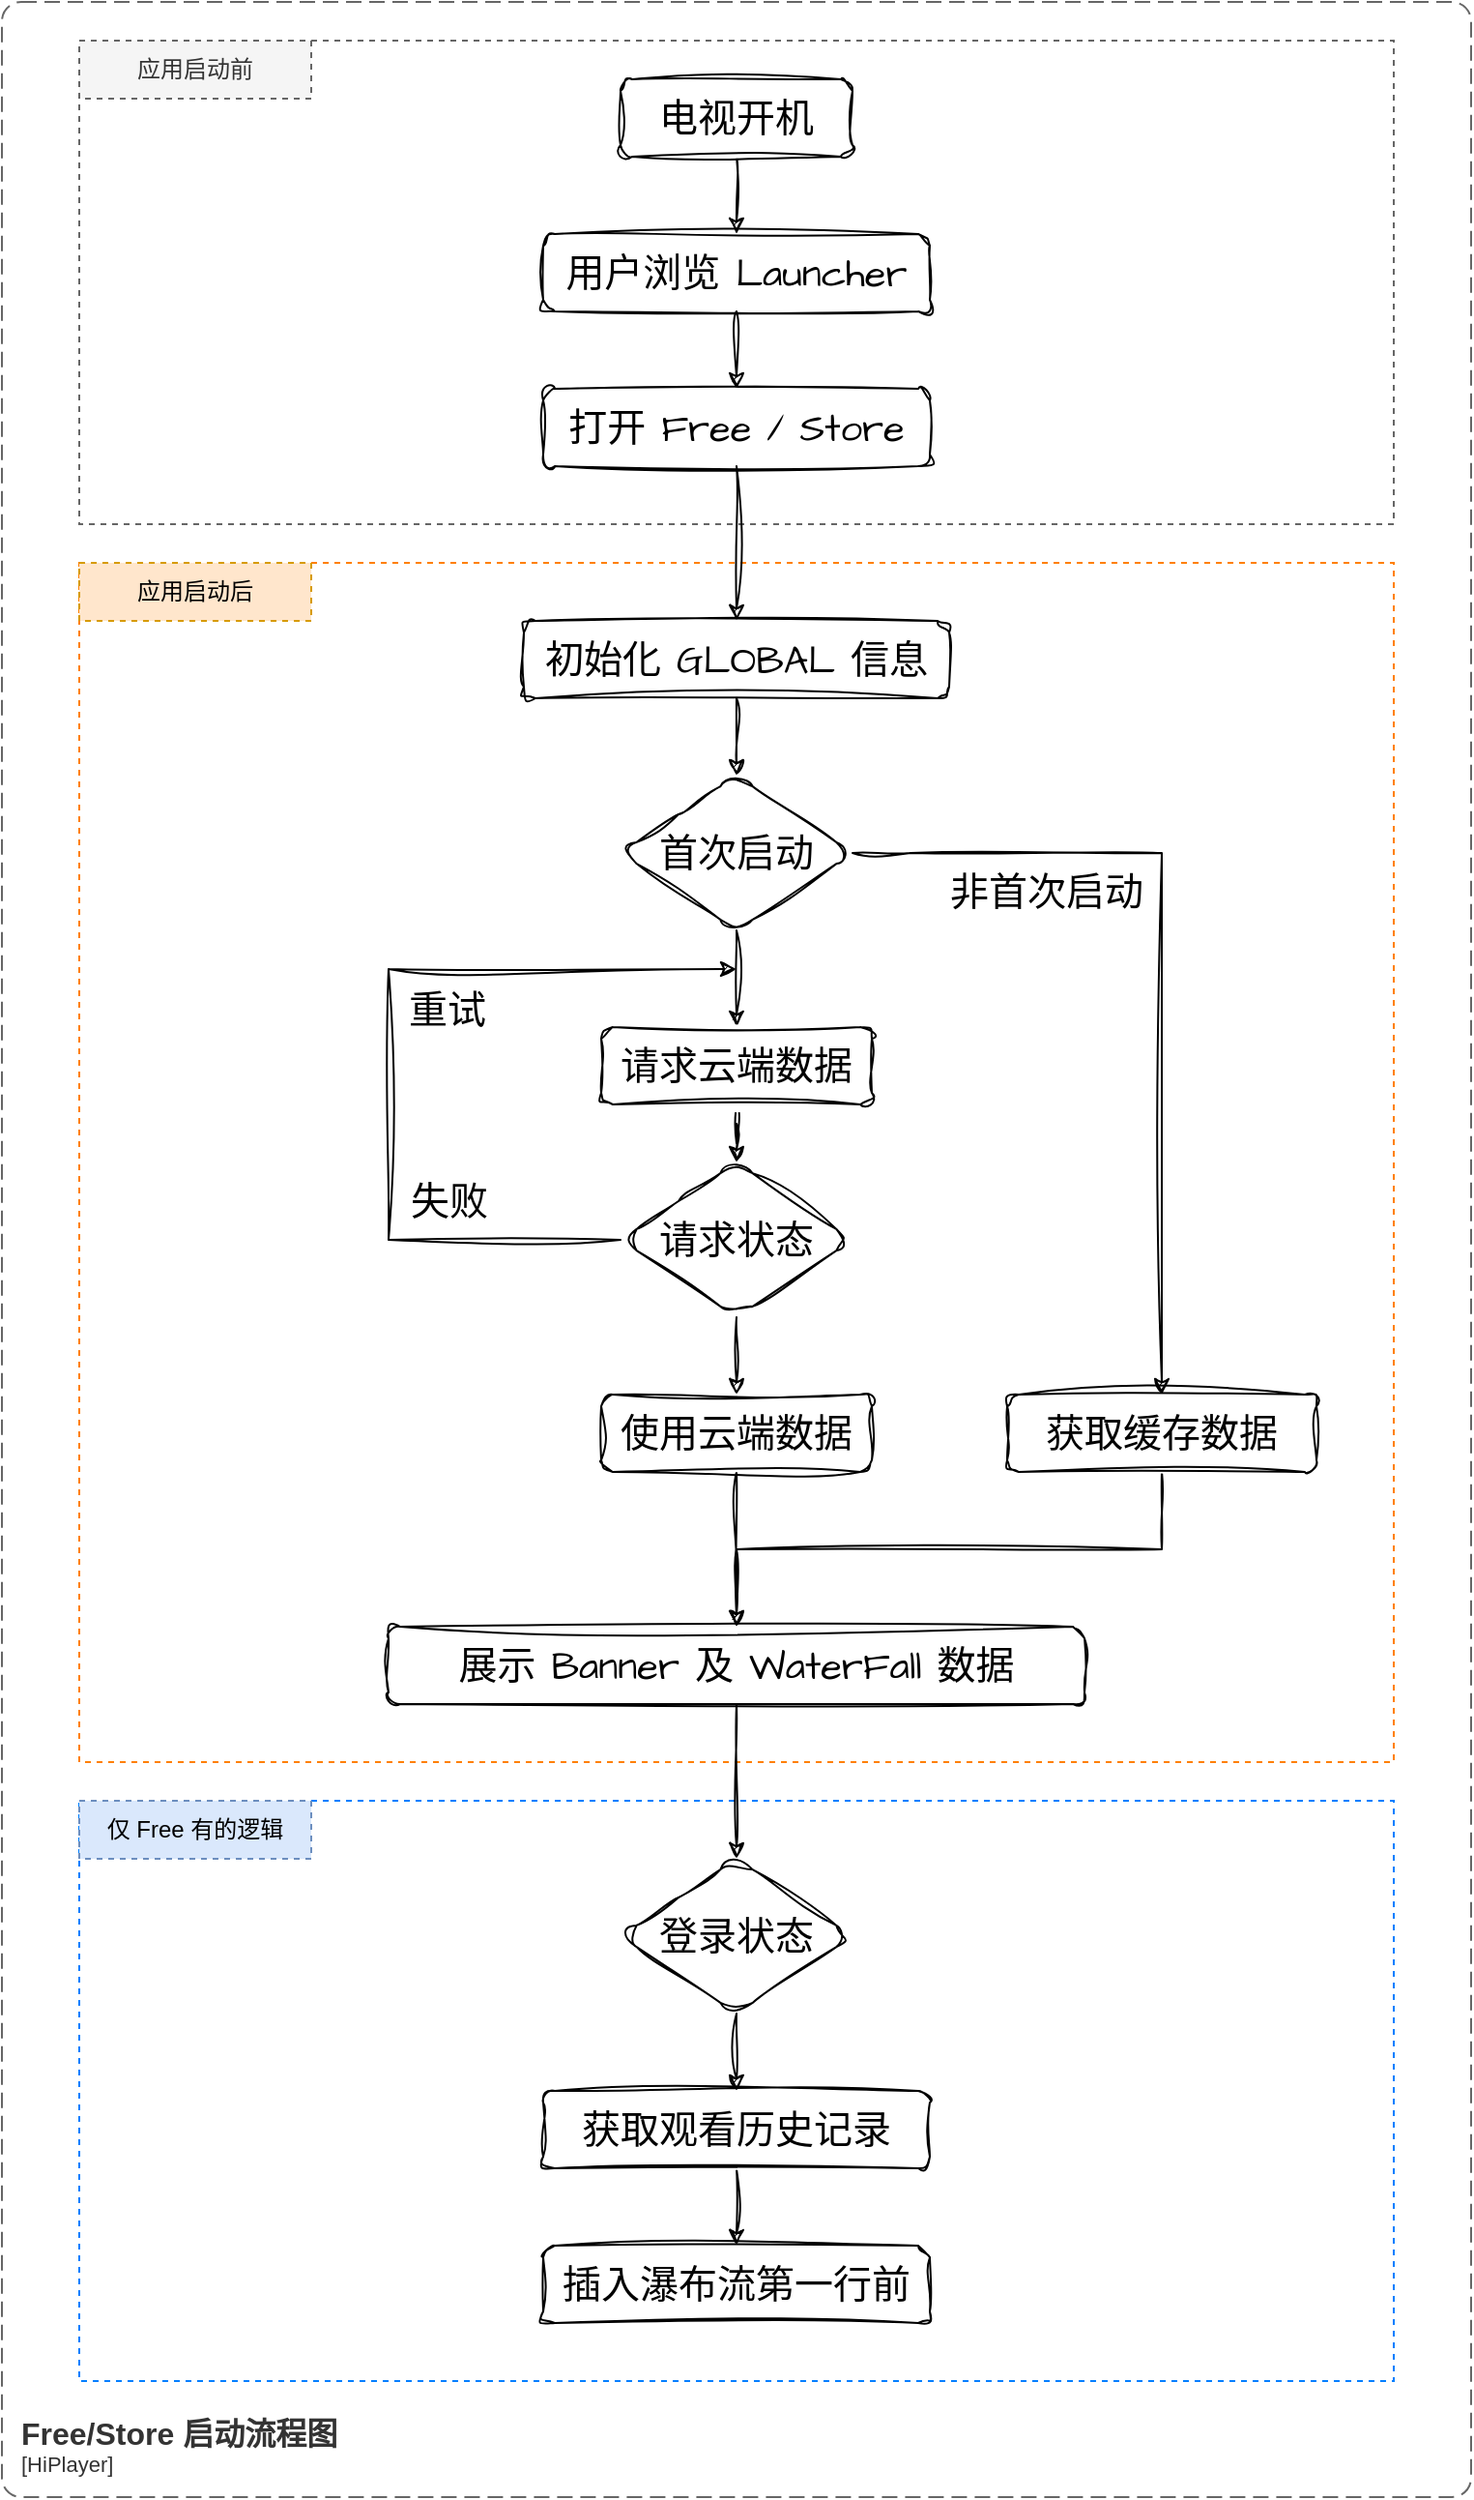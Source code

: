 <mxfile version="21.6.2" type="github" pages="4">
  <diagram name="启动流程图" id="OmMjOVtj1WEUcLDQ50cM">
    <mxGraphModel dx="1434" dy="756" grid="1" gridSize="10" guides="1" tooltips="1" connect="1" arrows="1" fold="1" page="1" pageScale="1" pageWidth="850" pageHeight="1100" math="0" shadow="0">
      <root>
        <mxCell id="0" />
        <mxCell id="1" parent="0" />
        <mxCell id="U54HDKtVTgjxA1WfnPBP-10" value="" style="rounded=0;whiteSpace=wrap;html=1;fillColor=none;dashed=1;strokeColor=#007FFF;" parent="1" vertex="1">
          <mxGeometry x="80" y="970" width="680" height="300" as="geometry" />
        </mxCell>
        <mxCell id="BeOqlMDNT2hyVOoKO-SY-1" value="" style="rounded=0;whiteSpace=wrap;html=1;fillColor=none;dashed=1;strokeColor=#666666;" parent="1" vertex="1">
          <mxGeometry x="80" y="60" width="680" height="250" as="geometry" />
        </mxCell>
        <mxCell id="BeOqlMDNT2hyVOoKO-SY-3" value="" style="rounded=0;whiteSpace=wrap;html=1;fillColor=none;dashed=1;strokeColor=#FF8000;" parent="1" vertex="1">
          <mxGeometry x="80" y="330" width="680" height="620" as="geometry" />
        </mxCell>
        <object placeholders="1" c4Name="Free/Store 启动流程图" c4Type="ContainerScopeBoundary" c4Application="HiPlayer" label="&lt;font style=&quot;font-size: 16px&quot;&gt;&lt;b&gt;&lt;div style=&quot;text-align: left&quot;&gt;%c4Name%&lt;/div&gt;&lt;/b&gt;&lt;/font&gt;&lt;div style=&quot;text-align: left&quot;&gt;[%c4Application%]&lt;/div&gt;" id="r8vYQXkaB_07H2IU4NtA-5">
          <mxCell style="rounded=1;fontSize=11;whiteSpace=wrap;html=1;dashed=1;arcSize=20;fillColor=none;strokeColor=#666666;fontColor=#333333;labelBackgroundColor=none;align=left;verticalAlign=bottom;labelBorderColor=none;spacingTop=0;spacing=10;dashPattern=8 4;metaEdit=1;rotatable=0;perimeter=rectanglePerimeter;noLabel=0;labelPadding=0;allowArrows=0;connectable=0;expand=0;recursiveResize=0;editable=1;pointerEvents=0;absoluteArcSize=1;points=[[0.25,0,0],[0.5,0,0],[0.75,0,0],[1,0.25,0],[1,0.5,0],[1,0.75,0],[0.75,1,0],[0.5,1,0],[0.25,1,0],[0,0.75,0],[0,0.5,0],[0,0.25,0]];" parent="1" vertex="1">
            <mxGeometry x="40" y="40" width="760" height="1290" as="geometry" />
          </mxCell>
        </object>
        <mxCell id="6uTm8aSySn-QDbrz-3B_-30" value="" style="edgeStyle=orthogonalEdgeStyle;rounded=0;sketch=1;hachureGap=4;jiggle=2;curveFitting=1;orthogonalLoop=1;jettySize=auto;html=1;fontFamily=Architects Daughter;fontSource=https%3A%2F%2Ffonts.googleapis.com%2Fcss%3Ffamily%3DArchitects%2BDaughter;fontSize=16;" parent="1" source="6uTm8aSySn-QDbrz-3B_-28" target="6uTm8aSySn-QDbrz-3B_-29" edge="1">
          <mxGeometry relative="1" as="geometry" />
        </mxCell>
        <mxCell id="6uTm8aSySn-QDbrz-3B_-28" value="电视开机" style="rounded=1;whiteSpace=wrap;html=1;sketch=1;hachureGap=4;jiggle=2;curveFitting=1;fontFamily=Architects Daughter;fontSource=https%3A%2F%2Ffonts.googleapis.com%2Fcss%3Ffamily%3DArchitects%2BDaughter;fontSize=20;" parent="1" vertex="1">
          <mxGeometry x="360" y="80" width="120" height="40" as="geometry" />
        </mxCell>
        <mxCell id="6uTm8aSySn-QDbrz-3B_-32" value="" style="edgeStyle=orthogonalEdgeStyle;rounded=0;sketch=1;hachureGap=4;jiggle=2;curveFitting=1;orthogonalLoop=1;jettySize=auto;html=1;fontFamily=Architects Daughter;fontSource=https%3A%2F%2Ffonts.googleapis.com%2Fcss%3Ffamily%3DArchitects%2BDaughter;fontSize=16;" parent="1" source="6uTm8aSySn-QDbrz-3B_-29" target="6uTm8aSySn-QDbrz-3B_-31" edge="1">
          <mxGeometry relative="1" as="geometry" />
        </mxCell>
        <mxCell id="6uTm8aSySn-QDbrz-3B_-29" value="用户浏览 Launcher" style="rounded=1;whiteSpace=wrap;html=1;sketch=1;hachureGap=4;jiggle=2;curveFitting=1;fontFamily=Architects Daughter;fontSource=https%3A%2F%2Ffonts.googleapis.com%2Fcss%3Ffamily%3DArchitects%2BDaughter;fontSize=20;" parent="1" vertex="1">
          <mxGeometry x="320" y="160" width="200" height="40" as="geometry" />
        </mxCell>
        <mxCell id="emMIz5wo6naSiFdNRP4s-1" style="edgeStyle=orthogonalEdgeStyle;rounded=0;sketch=1;hachureGap=4;jiggle=2;curveFitting=1;orthogonalLoop=1;jettySize=auto;html=1;exitX=0.5;exitY=1;exitDx=0;exitDy=0;entryX=0.5;entryY=0;entryDx=0;entryDy=0;fontFamily=Architects Daughter;fontSource=https%3A%2F%2Ffonts.googleapis.com%2Fcss%3Ffamily%3DArchitects%2BDaughter;fontSize=16;" parent="1" source="6uTm8aSySn-QDbrz-3B_-31" target="StkmtZbddWQm4w43DIUN-15" edge="1">
          <mxGeometry relative="1" as="geometry" />
        </mxCell>
        <mxCell id="6uTm8aSySn-QDbrz-3B_-31" value="打开 Free / Store" style="rounded=1;whiteSpace=wrap;html=1;sketch=1;hachureGap=4;jiggle=2;curveFitting=1;fontFamily=Architects Daughter;fontSource=https%3A%2F%2Ffonts.googleapis.com%2Fcss%3Ffamily%3DArchitects%2BDaughter;fontSize=20;" parent="1" vertex="1">
          <mxGeometry x="320" y="240" width="200" height="40" as="geometry" />
        </mxCell>
        <mxCell id="U54HDKtVTgjxA1WfnPBP-5" value="" style="edgeStyle=orthogonalEdgeStyle;rounded=0;sketch=1;hachureGap=4;jiggle=2;curveFitting=1;orthogonalLoop=1;jettySize=auto;html=1;fontFamily=Architects Daughter;fontSource=https%3A%2F%2Ffonts.googleapis.com%2Fcss%3Ffamily%3DArchitects%2BDaughter;fontSize=16;" parent="1" source="6uTm8aSySn-QDbrz-3B_-37" target="U54HDKtVTgjxA1WfnPBP-4" edge="1">
          <mxGeometry relative="1" as="geometry" />
        </mxCell>
        <mxCell id="6uTm8aSySn-QDbrz-3B_-37" value="展示 Banner 及 WaterFall 数据" style="rounded=1;whiteSpace=wrap;html=1;sketch=1;hachureGap=4;jiggle=2;curveFitting=1;fontFamily=Architects Daughter;fontSource=https%3A%2F%2Ffonts.googleapis.com%2Fcss%3Ffamily%3DArchitects%2BDaughter;fontSize=20;" parent="1" vertex="1">
          <mxGeometry x="240" y="880" width="360" height="40" as="geometry" />
        </mxCell>
        <mxCell id="BeOqlMDNT2hyVOoKO-SY-2" value="应用启动前" style="text;html=1;strokeColor=#666666;fillColor=#f5f5f5;align=center;verticalAlign=middle;whiteSpace=wrap;rounded=0;dashed=1;fontColor=#333333;" parent="1" vertex="1">
          <mxGeometry x="80" y="60" width="120" height="30" as="geometry" />
        </mxCell>
        <mxCell id="BeOqlMDNT2hyVOoKO-SY-4" value="应用启动后" style="text;html=1;strokeColor=#d79b00;fillColor=#ffe6cc;align=center;verticalAlign=middle;whiteSpace=wrap;rounded=0;dashed=1;" parent="1" vertex="1">
          <mxGeometry x="80" y="330" width="120" height="30" as="geometry" />
        </mxCell>
        <mxCell id="StkmtZbddWQm4w43DIUN-12" value="" style="edgeStyle=orthogonalEdgeStyle;rounded=0;sketch=1;hachureGap=4;jiggle=2;curveFitting=1;orthogonalLoop=1;jettySize=auto;html=1;fontFamily=Architects Daughter;fontSource=https%3A%2F%2Ffonts.googleapis.com%2Fcss%3Ffamily%3DArchitects%2BDaughter;fontSize=16;" parent="1" source="StkmtZbddWQm4w43DIUN-8" target="StkmtZbddWQm4w43DIUN-11" edge="1">
          <mxGeometry relative="1" as="geometry">
            <Array as="points">
              <mxPoint x="510" y="480" />
              <mxPoint x="510" y="480" />
            </Array>
          </mxGeometry>
        </mxCell>
        <mxCell id="StkmtZbddWQm4w43DIUN-33" value="非首次启动" style="edgeLabel;html=1;align=center;verticalAlign=middle;resizable=0;points=[];fontSize=20;fontFamily=Architects Daughter;" parent="StkmtZbddWQm4w43DIUN-12" vertex="1" connectable="0">
          <mxGeometry x="-0.295" y="3" relative="1" as="geometry">
            <mxPoint x="-55" y="23" as="offset" />
          </mxGeometry>
        </mxCell>
        <mxCell id="StkmtZbddWQm4w43DIUN-14" value="" style="edgeStyle=orthogonalEdgeStyle;rounded=0;sketch=1;hachureGap=4;jiggle=2;curveFitting=1;orthogonalLoop=1;jettySize=auto;html=1;fontFamily=Architects Daughter;fontSource=https%3A%2F%2Ffonts.googleapis.com%2Fcss%3Ffamily%3DArchitects%2BDaughter;fontSize=16;" parent="1" source="StkmtZbddWQm4w43DIUN-8" target="StkmtZbddWQm4w43DIUN-13" edge="1">
          <mxGeometry relative="1" as="geometry" />
        </mxCell>
        <mxCell id="StkmtZbddWQm4w43DIUN-8" value="首次启动" style="rhombus;whiteSpace=wrap;html=1;fontSize=20;fontFamily=Architects Daughter;rounded=1;sketch=1;hachureGap=4;jiggle=2;curveFitting=1;fontSource=https%3A%2F%2Ffonts.googleapis.com%2Fcss%3Ffamily%3DArchitects%2BDaughter;" parent="1" vertex="1">
          <mxGeometry x="360" y="440" width="120" height="80" as="geometry" />
        </mxCell>
        <mxCell id="StkmtZbddWQm4w43DIUN-35" style="edgeStyle=orthogonalEdgeStyle;rounded=0;sketch=1;hachureGap=4;jiggle=2;curveFitting=1;orthogonalLoop=1;jettySize=auto;html=1;exitX=0.5;exitY=1;exitDx=0;exitDy=0;entryX=0.5;entryY=0;entryDx=0;entryDy=0;fontFamily=Architects Daughter;fontSource=https%3A%2F%2Ffonts.googleapis.com%2Fcss%3Ffamily%3DArchitects%2BDaughter;fontSize=16;" parent="1" source="StkmtZbddWQm4w43DIUN-11" target="6uTm8aSySn-QDbrz-3B_-37" edge="1">
          <mxGeometry relative="1" as="geometry" />
        </mxCell>
        <mxCell id="StkmtZbddWQm4w43DIUN-11" value="获取缓存数据" style="whiteSpace=wrap;html=1;fontSize=20;fontFamily=Architects Daughter;rounded=1;sketch=1;hachureGap=4;jiggle=2;curveFitting=1;fontSource=https%3A%2F%2Ffonts.googleapis.com%2Fcss%3Ffamily%3DArchitects%2BDaughter;" parent="1" vertex="1">
          <mxGeometry x="560" y="760" width="160" height="40" as="geometry" />
        </mxCell>
        <mxCell id="StkmtZbddWQm4w43DIUN-21" value="" style="edgeStyle=orthogonalEdgeStyle;rounded=0;sketch=1;hachureGap=4;jiggle=2;curveFitting=1;orthogonalLoop=1;jettySize=auto;html=1;fontFamily=Architects Daughter;fontSource=https%3A%2F%2Ffonts.googleapis.com%2Fcss%3Ffamily%3DArchitects%2BDaughter;fontSize=16;" parent="1" source="StkmtZbddWQm4w43DIUN-13" target="StkmtZbddWQm4w43DIUN-20" edge="1">
          <mxGeometry relative="1" as="geometry" />
        </mxCell>
        <mxCell id="StkmtZbddWQm4w43DIUN-13" value="请求云端数据" style="whiteSpace=wrap;html=1;fontSize=20;fontFamily=Architects Daughter;rounded=1;sketch=1;hachureGap=4;jiggle=2;curveFitting=1;fontSource=https%3A%2F%2Ffonts.googleapis.com%2Fcss%3Ffamily%3DArchitects%2BDaughter;" parent="1" vertex="1">
          <mxGeometry x="350" y="570" width="140" height="40" as="geometry" />
        </mxCell>
        <mxCell id="StkmtZbddWQm4w43DIUN-17" style="edgeStyle=orthogonalEdgeStyle;rounded=0;sketch=1;hachureGap=4;jiggle=2;curveFitting=1;orthogonalLoop=1;jettySize=auto;html=1;exitX=0.5;exitY=1;exitDx=0;exitDy=0;entryX=0.5;entryY=0;entryDx=0;entryDy=0;fontFamily=Architects Daughter;fontSource=https%3A%2F%2Ffonts.googleapis.com%2Fcss%3Ffamily%3DArchitects%2BDaughter;fontSize=16;" parent="1" source="StkmtZbddWQm4w43DIUN-15" target="StkmtZbddWQm4w43DIUN-8" edge="1">
          <mxGeometry relative="1" as="geometry" />
        </mxCell>
        <mxCell id="StkmtZbddWQm4w43DIUN-15" value="初始化 GLOBAL 信息" style="rounded=1;whiteSpace=wrap;html=1;sketch=1;hachureGap=4;jiggle=2;curveFitting=1;fontFamily=Architects Daughter;fontSource=https%3A%2F%2Ffonts.googleapis.com%2Fcss%3Ffamily%3DArchitects%2BDaughter;fontSize=20;" parent="1" vertex="1">
          <mxGeometry x="310" y="360" width="220" height="40" as="geometry" />
        </mxCell>
        <mxCell id="StkmtZbddWQm4w43DIUN-26" value="" style="edgeStyle=orthogonalEdgeStyle;rounded=0;sketch=1;hachureGap=4;jiggle=2;curveFitting=1;orthogonalLoop=1;jettySize=auto;html=1;fontFamily=Architects Daughter;fontSource=https%3A%2F%2Ffonts.googleapis.com%2Fcss%3Ffamily%3DArchitects%2BDaughter;fontSize=16;" parent="1" source="StkmtZbddWQm4w43DIUN-20" target="StkmtZbddWQm4w43DIUN-25" edge="1">
          <mxGeometry relative="1" as="geometry" />
        </mxCell>
        <mxCell id="StkmtZbddWQm4w43DIUN-30" style="edgeStyle=orthogonalEdgeStyle;rounded=0;sketch=1;hachureGap=4;jiggle=2;curveFitting=1;orthogonalLoop=1;jettySize=auto;html=1;exitX=0;exitY=0.5;exitDx=0;exitDy=0;fontFamily=Architects Daughter;fontSource=https%3A%2F%2Ffonts.googleapis.com%2Fcss%3Ffamily%3DArchitects%2BDaughter;fontSize=16;" parent="1" source="StkmtZbddWQm4w43DIUN-20" edge="1">
          <mxGeometry relative="1" as="geometry">
            <mxPoint x="420" y="540" as="targetPoint" />
            <Array as="points">
              <mxPoint x="240" y="680" />
              <mxPoint x="240" y="540" />
            </Array>
          </mxGeometry>
        </mxCell>
        <mxCell id="StkmtZbddWQm4w43DIUN-31" value="重试" style="edgeLabel;html=1;align=center;verticalAlign=middle;resizable=0;points=[];fontSize=20;fontFamily=Architects Daughter;" parent="StkmtZbddWQm4w43DIUN-30" vertex="1" connectable="0">
          <mxGeometry x="-0.006" y="3" relative="1" as="geometry">
            <mxPoint x="33" y="-21" as="offset" />
          </mxGeometry>
        </mxCell>
        <mxCell id="StkmtZbddWQm4w43DIUN-32" value="失败" style="edgeLabel;html=1;align=center;verticalAlign=middle;resizable=0;points=[];fontSize=20;fontFamily=Architects Daughter;" parent="StkmtZbddWQm4w43DIUN-30" vertex="1" connectable="0">
          <mxGeometry x="-0.656" relative="1" as="geometry">
            <mxPoint x="-14" y="-20" as="offset" />
          </mxGeometry>
        </mxCell>
        <mxCell id="StkmtZbddWQm4w43DIUN-20" value="请求状态" style="rhombus;whiteSpace=wrap;html=1;fontSize=20;fontFamily=Architects Daughter;rounded=1;sketch=1;hachureGap=4;jiggle=2;curveFitting=1;fontSource=https%3A%2F%2Ffonts.googleapis.com%2Fcss%3Ffamily%3DArchitects%2BDaughter;" parent="1" vertex="1">
          <mxGeometry x="360" y="640" width="120" height="80" as="geometry" />
        </mxCell>
        <mxCell id="StkmtZbddWQm4w43DIUN-34" style="edgeStyle=orthogonalEdgeStyle;rounded=0;sketch=1;hachureGap=4;jiggle=2;curveFitting=1;orthogonalLoop=1;jettySize=auto;html=1;exitX=0.5;exitY=1;exitDx=0;exitDy=0;entryX=0.5;entryY=0;entryDx=0;entryDy=0;fontFamily=Architects Daughter;fontSource=https%3A%2F%2Ffonts.googleapis.com%2Fcss%3Ffamily%3DArchitects%2BDaughter;fontSize=16;" parent="1" source="StkmtZbddWQm4w43DIUN-25" target="6uTm8aSySn-QDbrz-3B_-37" edge="1">
          <mxGeometry relative="1" as="geometry" />
        </mxCell>
        <mxCell id="StkmtZbddWQm4w43DIUN-25" value="使用云端数据" style="whiteSpace=wrap;html=1;fontSize=20;fontFamily=Architects Daughter;rounded=1;sketch=1;hachureGap=4;jiggle=2;curveFitting=1;fontSource=https%3A%2F%2Ffonts.googleapis.com%2Fcss%3Ffamily%3DArchitects%2BDaughter;" parent="1" vertex="1">
          <mxGeometry x="350" y="760" width="140" height="40" as="geometry" />
        </mxCell>
        <mxCell id="U54HDKtVTgjxA1WfnPBP-7" value="" style="edgeStyle=orthogonalEdgeStyle;rounded=0;sketch=1;hachureGap=4;jiggle=2;curveFitting=1;orthogonalLoop=1;jettySize=auto;html=1;fontFamily=Architects Daughter;fontSource=https%3A%2F%2Ffonts.googleapis.com%2Fcss%3Ffamily%3DArchitects%2BDaughter;fontSize=16;" parent="1" source="U54HDKtVTgjxA1WfnPBP-4" target="U54HDKtVTgjxA1WfnPBP-6" edge="1">
          <mxGeometry relative="1" as="geometry" />
        </mxCell>
        <mxCell id="U54HDKtVTgjxA1WfnPBP-4" value="登录状态" style="rhombus;whiteSpace=wrap;html=1;fontSize=20;fontFamily=Architects Daughter;rounded=1;sketch=1;hachureGap=4;jiggle=2;curveFitting=1;fontSource=https%3A%2F%2Ffonts.googleapis.com%2Fcss%3Ffamily%3DArchitects%2BDaughter;" parent="1" vertex="1">
          <mxGeometry x="360" y="1000" width="120" height="80" as="geometry" />
        </mxCell>
        <mxCell id="U54HDKtVTgjxA1WfnPBP-9" value="" style="edgeStyle=orthogonalEdgeStyle;rounded=0;sketch=1;hachureGap=4;jiggle=2;curveFitting=1;orthogonalLoop=1;jettySize=auto;html=1;fontFamily=Architects Daughter;fontSource=https%3A%2F%2Ffonts.googleapis.com%2Fcss%3Ffamily%3DArchitects%2BDaughter;fontSize=16;" parent="1" source="U54HDKtVTgjxA1WfnPBP-6" target="U54HDKtVTgjxA1WfnPBP-8" edge="1">
          <mxGeometry relative="1" as="geometry" />
        </mxCell>
        <mxCell id="U54HDKtVTgjxA1WfnPBP-6" value="获取观看历史记录" style="whiteSpace=wrap;html=1;fontSize=20;fontFamily=Architects Daughter;rounded=1;sketch=1;hachureGap=4;jiggle=2;curveFitting=1;fontSource=https%3A%2F%2Ffonts.googleapis.com%2Fcss%3Ffamily%3DArchitects%2BDaughter;" parent="1" vertex="1">
          <mxGeometry x="320" y="1120" width="200" height="40" as="geometry" />
        </mxCell>
        <mxCell id="U54HDKtVTgjxA1WfnPBP-8" value="插入瀑布流第一行前" style="whiteSpace=wrap;html=1;fontSize=20;fontFamily=Architects Daughter;rounded=1;sketch=1;hachureGap=4;jiggle=2;curveFitting=1;fontSource=https%3A%2F%2Ffonts.googleapis.com%2Fcss%3Ffamily%3DArchitects%2BDaughter;" parent="1" vertex="1">
          <mxGeometry x="320" y="1200" width="200" height="40" as="geometry" />
        </mxCell>
        <mxCell id="U54HDKtVTgjxA1WfnPBP-11" value="仅 Free 有的逻辑" style="text;html=1;strokeColor=#6c8ebf;fillColor=#dae8fc;align=center;verticalAlign=middle;whiteSpace=wrap;rounded=0;dashed=1;" parent="1" vertex="1">
          <mxGeometry x="80" y="970" width="120" height="30" as="geometry" />
        </mxCell>
      </root>
    </mxGraphModel>
  </diagram>
  <diagram name="启动时序图" id="u4Ig959fDjBqOCB26ZBi">
    <mxGraphModel dx="1687" dy="889" grid="1" gridSize="10" guides="1" tooltips="1" connect="1" arrows="1" fold="1" page="1" pageScale="1" pageWidth="850" pageHeight="1100" math="0" shadow="0">
      <root>
        <mxCell id="xyCMXDjUnVWn2i5L96T--0" />
        <mxCell id="xyCMXDjUnVWn2i5L96T--1" parent="xyCMXDjUnVWn2i5L96T--0" />
        <mxCell id="xPAIn7jwNp17_iDfmiHx-0" value="" style="shape=umlLifeline;perimeter=lifelinePerimeter;whiteSpace=wrap;html=1;container=1;dropTarget=0;collapsible=0;recursiveResize=0;outlineConnect=0;portConstraint=eastwest;newEdgeStyle={&quot;edgeStyle&quot;:&quot;elbowEdgeStyle&quot;,&quot;elbow&quot;:&quot;vertical&quot;,&quot;curved&quot;:0,&quot;rounded&quot;:0};participant=umlActor;size=60;fillColor=#f8cecc;strokeColor=#b85450;strokeWidth=2;" vertex="1" parent="xyCMXDjUnVWn2i5L96T--1">
          <mxGeometry x="40" y="80" width="40" height="680" as="geometry" />
        </mxCell>
        <mxCell id="xPAIn7jwNp17_iDfmiHx-1" value="main.js" style="shape=umlLifeline;perimeter=lifelinePerimeter;whiteSpace=wrap;html=1;container=1;dropTarget=0;collapsible=0;recursiveResize=0;outlineConnect=0;portConstraint=eastwest;newEdgeStyle={&quot;edgeStyle&quot;:&quot;elbowEdgeStyle&quot;,&quot;elbow&quot;:&quot;vertical&quot;,&quot;curved&quot;:0,&quot;rounded&quot;:0};size=60;fillColor=#d5e8d4;strokeColor=#82b366;strokeWidth=2;" vertex="1" parent="xyCMXDjUnVWn2i5L96T--1">
          <mxGeometry x="180" y="80" width="100" height="680" as="geometry" />
        </mxCell>
        <mxCell id="xPAIn7jwNp17_iDfmiHx-2" value="" style="html=1;points=[];perimeter=orthogonalPerimeter;outlineConnect=0;targetShapes=umlLifeline;portConstraint=eastwest;newEdgeStyle={&quot;edgeStyle&quot;:&quot;elbowEdgeStyle&quot;,&quot;elbow&quot;:&quot;vertical&quot;,&quot;curved&quot;:0,&quot;rounded&quot;:0};" vertex="1" parent="xPAIn7jwNp17_iDfmiHx-1">
          <mxGeometry x="45" y="80" width="10" height="40" as="geometry" />
        </mxCell>
        <mxCell id="xPAIn7jwNp17_iDfmiHx-3" value="config.js" style="shape=umlLifeline;perimeter=lifelinePerimeter;whiteSpace=wrap;html=1;container=1;dropTarget=0;collapsible=0;recursiveResize=0;outlineConnect=0;portConstraint=eastwest;newEdgeStyle={&quot;edgeStyle&quot;:&quot;elbowEdgeStyle&quot;,&quot;elbow&quot;:&quot;vertical&quot;,&quot;curved&quot;:0,&quot;rounded&quot;:0};size=60;fillColor=#d5e8d4;strokeColor=#82b366;strokeWidth=2;" vertex="1" parent="xyCMXDjUnVWn2i5L96T--1">
          <mxGeometry x="340" y="80" width="100" height="680" as="geometry" />
        </mxCell>
        <mxCell id="xPAIn7jwNp17_iDfmiHx-4" value="" style="html=1;points=[];perimeter=orthogonalPerimeter;outlineConnect=0;targetShapes=umlLifeline;portConstraint=eastwest;newEdgeStyle={&quot;edgeStyle&quot;:&quot;elbowEdgeStyle&quot;,&quot;elbow&quot;:&quot;vertical&quot;,&quot;curved&quot;:0,&quot;rounded&quot;:0};" vertex="1" parent="xPAIn7jwNp17_iDfmiHx-3">
          <mxGeometry x="45" y="120" width="10" height="80" as="geometry" />
        </mxCell>
        <mxCell id="xPAIn7jwNp17_iDfmiHx-5" value="GLOBAL&lt;br&gt;&amp;nbsp; &amp;nbsp; &amp;nbsp;和&lt;br&gt;VERSION" style="html=1;align=left;spacingLeft=2;endArrow=block;rounded=0;edgeStyle=orthogonalEdgeStyle;curved=0;rounded=0;dashed=1;" edge="1" parent="xPAIn7jwNp17_iDfmiHx-3" target="xPAIn7jwNp17_iDfmiHx-4">
          <mxGeometry y="10" relative="1" as="geometry">
            <mxPoint x="55" y="140" as="sourcePoint" />
            <Array as="points">
              <mxPoint x="90" y="140" />
              <mxPoint x="90" y="180" />
            </Array>
            <mxPoint x="60" y="170.0" as="targetPoint" />
            <mxPoint as="offset" />
          </mxGeometry>
        </mxCell>
        <mxCell id="xPAIn7jwNp17_iDfmiHx-6" value="1. 运行时入口" style="html=1;verticalAlign=bottom;startArrow=oval;endArrow=block;startSize=8;edgeStyle=elbowEdgeStyle;elbow=vertical;curved=0;rounded=0;" edge="1" parent="xyCMXDjUnVWn2i5L96T--1" source="xPAIn7jwNp17_iDfmiHx-0" target="xPAIn7jwNp17_iDfmiHx-2">
          <mxGeometry x="-0.01" relative="1" as="geometry">
            <mxPoint x="150" y="160" as="sourcePoint" />
            <mxPoint as="offset" />
          </mxGeometry>
        </mxCell>
        <mxCell id="xPAIn7jwNp17_iDfmiHx-7" value="src/init" style="shape=umlFrame;whiteSpace=wrap;html=1;pointerEvents=0;width=120;height=30;fillColor=#d5e8d4;strokeColor=#82b366;" vertex="1" parent="xyCMXDjUnVWn2i5L96T--1">
          <mxGeometry x="320" y="40" width="700" height="110" as="geometry" />
        </mxCell>
        <mxCell id="xPAIn7jwNp17_iDfmiHx-8" value="vui.js" style="shape=umlLifeline;perimeter=lifelinePerimeter;whiteSpace=wrap;html=1;container=1;dropTarget=0;collapsible=0;recursiveResize=0;outlineConnect=0;portConstraint=eastwest;newEdgeStyle={&quot;edgeStyle&quot;:&quot;elbowEdgeStyle&quot;,&quot;elbow&quot;:&quot;vertical&quot;,&quot;curved&quot;:0,&quot;rounded&quot;:0};size=60;fillColor=#d5e8d4;strokeColor=#82b366;strokeWidth=2;" vertex="1" parent="xyCMXDjUnVWn2i5L96T--1">
          <mxGeometry x="480" y="80" width="100" height="680" as="geometry" />
        </mxCell>
        <mxCell id="xPAIn7jwNp17_iDfmiHx-9" value="" style="html=1;points=[];perimeter=orthogonalPerimeter;outlineConnect=0;targetShapes=umlLifeline;portConstraint=eastwest;newEdgeStyle={&quot;edgeStyle&quot;:&quot;elbowEdgeStyle&quot;,&quot;elbow&quot;:&quot;vertical&quot;,&quot;curved&quot;:0,&quot;rounded&quot;:0};" vertex="1" parent="xPAIn7jwNp17_iDfmiHx-8">
          <mxGeometry x="45" y="200" width="10" height="80" as="geometry" />
        </mxCell>
        <mxCell id="xPAIn7jwNp17_iDfmiHx-10" value="vue.js" style="shape=umlLifeline;perimeter=lifelinePerimeter;whiteSpace=wrap;html=1;container=1;dropTarget=0;collapsible=0;recursiveResize=0;outlineConnect=0;portConstraint=eastwest;newEdgeStyle={&quot;edgeStyle&quot;:&quot;elbowEdgeStyle&quot;,&quot;elbow&quot;:&quot;vertical&quot;,&quot;curved&quot;:0,&quot;rounded&quot;:0};size=60;fillColor=#d5e8d4;strokeColor=#82b366;strokeWidth=2;" vertex="1" parent="xyCMXDjUnVWn2i5L96T--1">
          <mxGeometry x="620" y="80" width="100" height="680" as="geometry" />
        </mxCell>
        <mxCell id="xPAIn7jwNp17_iDfmiHx-11" value="" style="html=1;points=[];perimeter=orthogonalPerimeter;outlineConnect=0;targetShapes=umlLifeline;portConstraint=eastwest;newEdgeStyle={&quot;edgeStyle&quot;:&quot;elbowEdgeStyle&quot;,&quot;elbow&quot;:&quot;vertical&quot;,&quot;curved&quot;:0,&quot;rounded&quot;:0};" vertex="1" parent="xPAIn7jwNp17_iDfmiHx-10">
          <mxGeometry x="45" y="280" width="10" height="80" as="geometry" />
        </mxCell>
        <mxCell id="xPAIn7jwNp17_iDfmiHx-12" value="2. 初始化全局变量" style="html=1;verticalAlign=bottom;startArrow=oval;endArrow=block;startSize=8;edgeStyle=elbowEdgeStyle;elbow=vertical;curved=0;rounded=0;" edge="1" parent="xyCMXDjUnVWn2i5L96T--1" source="xPAIn7jwNp17_iDfmiHx-1" target="xPAIn7jwNp17_iDfmiHx-4">
          <mxGeometry relative="1" as="geometry">
            <mxPoint x="350" y="200" as="sourcePoint" />
          </mxGeometry>
        </mxCell>
        <mxCell id="xPAIn7jwNp17_iDfmiHx-13" value="&amp;nbsp; &amp;nbsp;VUI" style="shape=umlLifeline;perimeter=lifelinePerimeter;whiteSpace=wrap;html=1;container=1;dropTarget=0;collapsible=0;recursiveResize=0;outlineConnect=0;portConstraint=eastwest;newEdgeStyle={&quot;edgeStyle&quot;:&quot;elbowEdgeStyle&quot;,&quot;elbow&quot;:&quot;vertical&quot;,&quot;curved&quot;:0,&quot;rounded&quot;:0};participant=umlBoundary;size=60;fillColor=#fff2cc;strokeColor=#d6b656;strokeWidth=2;" vertex="1" parent="xyCMXDjUnVWn2i5L96T--1">
          <mxGeometry x="1200" y="80" width="70" height="680" as="geometry" />
        </mxCell>
        <mxCell id="xPAIn7jwNp17_iDfmiHx-14" value="" style="html=1;points=[];perimeter=orthogonalPerimeter;outlineConnect=0;targetShapes=umlLifeline;portConstraint=eastwest;newEdgeStyle={&quot;edgeStyle&quot;:&quot;elbowEdgeStyle&quot;,&quot;elbow&quot;:&quot;vertical&quot;,&quot;curved&quot;:0,&quot;rounded&quot;:0};" vertex="1" parent="xPAIn7jwNp17_iDfmiHx-13">
          <mxGeometry x="30" y="200" width="10" height="80" as="geometry" />
        </mxCell>
        <mxCell id="xPAIn7jwNp17_iDfmiHx-15" value="pwa.js" style="shape=umlLifeline;perimeter=lifelinePerimeter;whiteSpace=wrap;html=1;container=1;dropTarget=0;collapsible=0;recursiveResize=0;outlineConnect=0;portConstraint=eastwest;newEdgeStyle={&quot;edgeStyle&quot;:&quot;elbowEdgeStyle&quot;,&quot;elbow&quot;:&quot;vertical&quot;,&quot;curved&quot;:0,&quot;rounded&quot;:0};size=60;fillColor=#d5e8d4;strokeColor=#82b366;strokeWidth=2;" vertex="1" parent="xyCMXDjUnVWn2i5L96T--1">
          <mxGeometry x="760" y="80" width="100" height="680" as="geometry" />
        </mxCell>
        <mxCell id="xPAIn7jwNp17_iDfmiHx-16" value="" style="html=1;points=[];perimeter=orthogonalPerimeter;outlineConnect=0;targetShapes=umlLifeline;portConstraint=eastwest;newEdgeStyle={&quot;edgeStyle&quot;:&quot;elbowEdgeStyle&quot;,&quot;elbow&quot;:&quot;vertical&quot;,&quot;curved&quot;:0,&quot;rounded&quot;:0};" vertex="1" parent="xPAIn7jwNp17_iDfmiHx-15">
          <mxGeometry x="45" y="360" width="10" height="80" as="geometry" />
        </mxCell>
        <mxCell id="xPAIn7jwNp17_iDfmiHx-17" value="event.js" style="shape=umlLifeline;perimeter=lifelinePerimeter;whiteSpace=wrap;html=1;container=1;dropTarget=0;collapsible=0;recursiveResize=0;outlineConnect=0;portConstraint=eastwest;newEdgeStyle={&quot;edgeStyle&quot;:&quot;elbowEdgeStyle&quot;,&quot;elbow&quot;:&quot;vertical&quot;,&quot;curved&quot;:0,&quot;rounded&quot;:0};size=60;fillColor=#d5e8d4;strokeColor=#82b366;strokeWidth=2;" vertex="1" parent="xyCMXDjUnVWn2i5L96T--1">
          <mxGeometry x="900" y="80" width="100" height="680" as="geometry" />
        </mxCell>
        <mxCell id="xPAIn7jwNp17_iDfmiHx-18" value="" style="html=1;points=[];perimeter=orthogonalPerimeter;outlineConnect=0;targetShapes=umlLifeline;portConstraint=eastwest;newEdgeStyle={&quot;edgeStyle&quot;:&quot;elbowEdgeStyle&quot;,&quot;elbow&quot;:&quot;vertical&quot;,&quot;curved&quot;:0,&quot;rounded&quot;:0};" vertex="1" parent="xPAIn7jwNp17_iDfmiHx-17">
          <mxGeometry x="45" y="440" width="10" height="80" as="geometry" />
        </mxCell>
        <mxCell id="xPAIn7jwNp17_iDfmiHx-19" value="按键和消息" style="html=1;align=left;spacingLeft=2;endArrow=block;rounded=0;edgeStyle=orthogonalEdgeStyle;curved=0;rounded=0;dashed=1;" edge="1" parent="xPAIn7jwNp17_iDfmiHx-17" target="xPAIn7jwNp17_iDfmiHx-18">
          <mxGeometry x="0.091" y="5" relative="1" as="geometry">
            <mxPoint x="55" y="450" as="sourcePoint" />
            <Array as="points">
              <mxPoint x="55" y="460" />
              <mxPoint x="85" y="460" />
              <mxPoint x="85" y="500" />
            </Array>
            <mxPoint x="60" y="480.0" as="targetPoint" />
            <mxPoint as="offset" />
          </mxGeometry>
        </mxCell>
        <mxCell id="xPAIn7jwNp17_iDfmiHx-20" value="canary.js" style="shape=umlLifeline;perimeter=lifelinePerimeter;whiteSpace=wrap;html=1;container=1;dropTarget=0;collapsible=0;recursiveResize=0;outlineConnect=0;portConstraint=eastwest;newEdgeStyle={&quot;edgeStyle&quot;:&quot;elbowEdgeStyle&quot;,&quot;elbow&quot;:&quot;vertical&quot;,&quot;curved&quot;:0,&quot;rounded&quot;:0};size=60;fillColor=#d5e8d4;strokeColor=#82b366;strokeWidth=2;" vertex="1" parent="xyCMXDjUnVWn2i5L96T--1">
          <mxGeometry x="1060" y="80" width="100" height="680" as="geometry" />
        </mxCell>
        <mxCell id="xPAIn7jwNp17_iDfmiHx-21" value="" style="html=1;points=[];perimeter=orthogonalPerimeter;outlineConnect=0;targetShapes=umlLifeline;portConstraint=eastwest;newEdgeStyle={&quot;edgeStyle&quot;:&quot;elbowEdgeStyle&quot;,&quot;elbow&quot;:&quot;vertical&quot;,&quot;curved&quot;:0,&quot;rounded&quot;:0};" vertex="1" parent="xPAIn7jwNp17_iDfmiHx-20">
          <mxGeometry x="45" y="520" width="10" height="80" as="geometry" />
        </mxCell>
        <mxCell id="xPAIn7jwNp17_iDfmiHx-22" value="调用 Api 上报灰度状态" style="html=1;align=left;spacingLeft=2;endArrow=block;rounded=0;edgeStyle=orthogonalEdgeStyle;curved=0;rounded=0;dashed=1;" edge="1" parent="xPAIn7jwNp17_iDfmiHx-20" target="xPAIn7jwNp17_iDfmiHx-21">
          <mxGeometry y="5" relative="1" as="geometry">
            <mxPoint x="55" y="540" as="sourcePoint" />
            <Array as="points">
              <mxPoint x="85" y="540" />
              <mxPoint x="85" y="580" />
            </Array>
            <mxPoint x="60" y="570.0" as="targetPoint" />
            <mxPoint as="offset" />
          </mxGeometry>
        </mxCell>
        <mxCell id="xPAIn7jwNp17_iDfmiHx-23" value="3. 初始化 VUI 组件库" style="html=1;verticalAlign=bottom;startArrow=oval;endArrow=block;startSize=8;edgeStyle=elbowEdgeStyle;elbow=vertical;curved=0;rounded=0;" edge="1" parent="xyCMXDjUnVWn2i5L96T--1" source="xPAIn7jwNp17_iDfmiHx-1" target="xPAIn7jwNp17_iDfmiHx-9">
          <mxGeometry relative="1" as="geometry">
            <mxPoint x="465" y="240" as="sourcePoint" />
          </mxGeometry>
        </mxCell>
        <mxCell id="xPAIn7jwNp17_iDfmiHx-24" value="安装 VUI、初始化主题、初始化对比度、初始化多语言 等等" style="html=1;verticalAlign=bottom;startArrow=oval;endArrow=block;startSize=8;edgeStyle=elbowEdgeStyle;elbow=vertical;curved=0;rounded=0;dashed=1;" edge="1" parent="xyCMXDjUnVWn2i5L96T--1" source="xPAIn7jwNp17_iDfmiHx-9" target="xPAIn7jwNp17_iDfmiHx-14">
          <mxGeometry relative="1" as="geometry">
            <mxPoint x="1195" y="240" as="sourcePoint" />
          </mxGeometry>
        </mxCell>
        <mxCell id="xPAIn7jwNp17_iDfmiHx-25" value="4. 初始化 Vue 脚手架" style="html=1;verticalAlign=bottom;startArrow=oval;endArrow=block;startSize=8;edgeStyle=elbowEdgeStyle;elbow=vertical;curved=0;rounded=0;" edge="1" parent="xyCMXDjUnVWn2i5L96T--1" source="xPAIn7jwNp17_iDfmiHx-1" target="xPAIn7jwNp17_iDfmiHx-11">
          <mxGeometry relative="1" as="geometry">
            <mxPoint x="605" y="320" as="sourcePoint" />
          </mxGeometry>
        </mxCell>
        <mxCell id="xPAIn7jwNp17_iDfmiHx-26" value="&amp;nbsp; &amp;nbsp;Vue" style="shape=umlLifeline;perimeter=lifelinePerimeter;whiteSpace=wrap;html=1;container=1;dropTarget=0;collapsible=0;recursiveResize=0;outlineConnect=0;portConstraint=eastwest;newEdgeStyle={&quot;edgeStyle&quot;:&quot;elbowEdgeStyle&quot;,&quot;elbow&quot;:&quot;vertical&quot;,&quot;curved&quot;:0,&quot;rounded&quot;:0};participant=umlBoundary;size=60;fillColor=#fff2cc;strokeColor=#d6b656;strokeWidth=2;" vertex="1" parent="xyCMXDjUnVWn2i5L96T--1">
          <mxGeometry x="1310" y="80" width="70" height="680" as="geometry" />
        </mxCell>
        <mxCell id="xPAIn7jwNp17_iDfmiHx-27" value="" style="html=1;points=[];perimeter=orthogonalPerimeter;outlineConnect=0;targetShapes=umlLifeline;portConstraint=eastwest;newEdgeStyle={&quot;edgeStyle&quot;:&quot;elbowEdgeStyle&quot;,&quot;elbow&quot;:&quot;vertical&quot;,&quot;curved&quot;:0,&quot;rounded&quot;:0};" vertex="1" parent="xPAIn7jwNp17_iDfmiHx-26">
          <mxGeometry x="30" y="280" width="10" height="80" as="geometry" />
        </mxCell>
        <mxCell id="xPAIn7jwNp17_iDfmiHx-28" value="注册&amp;nbsp;i18n、注册&amp;nbsp;router 路由、注册 vuex 仓库、注册 VUI 的&amp;nbsp;focusManager 焦点管理器；最终挂载到&amp;nbsp;#app 节点上" style="html=1;verticalAlign=bottom;startArrow=oval;endArrow=block;startSize=8;edgeStyle=elbowEdgeStyle;elbow=vertical;curved=0;rounded=0;dashed=1;" edge="1" parent="xyCMXDjUnVWn2i5L96T--1" source="xPAIn7jwNp17_iDfmiHx-11" target="xPAIn7jwNp17_iDfmiHx-27">
          <mxGeometry relative="1" as="geometry">
            <mxPoint x="1315" y="360" as="sourcePoint" />
          </mxGeometry>
        </mxCell>
        <mxCell id="xPAIn7jwNp17_iDfmiHx-29" value="5.&amp;nbsp;初始化 PWA 消息监听" style="html=1;verticalAlign=bottom;startArrow=oval;endArrow=block;startSize=8;edgeStyle=elbowEdgeStyle;elbow=vertical;curved=0;rounded=0;" edge="1" parent="xyCMXDjUnVWn2i5L96T--1" source="xPAIn7jwNp17_iDfmiHx-1" target="xPAIn7jwNp17_iDfmiHx-16">
          <mxGeometry relative="1" as="geometry">
            <mxPoint x="745" y="440" as="sourcePoint" />
          </mxGeometry>
        </mxCell>
        <mxCell id="xPAIn7jwNp17_iDfmiHx-30" value="&amp;nbsp; &amp;nbsp; &amp;nbsp;offline-plugin" style="shape=umlLifeline;perimeter=lifelinePerimeter;whiteSpace=wrap;html=1;container=1;dropTarget=0;collapsible=0;recursiveResize=0;outlineConnect=0;portConstraint=eastwest;newEdgeStyle={&quot;edgeStyle&quot;:&quot;elbowEdgeStyle&quot;,&quot;elbow&quot;:&quot;vertical&quot;,&quot;curved&quot;:0,&quot;rounded&quot;:0};participant=umlBoundary;size=60;fillColor=#fff2cc;strokeColor=#d6b656;strokeWidth=2;" vertex="1" parent="xyCMXDjUnVWn2i5L96T--1">
          <mxGeometry x="1420" y="80" width="90" height="680" as="geometry" />
        </mxCell>
        <mxCell id="xPAIn7jwNp17_iDfmiHx-31" value="" style="html=1;points=[];perimeter=orthogonalPerimeter;outlineConnect=0;targetShapes=umlLifeline;portConstraint=eastwest;newEdgeStyle={&quot;edgeStyle&quot;:&quot;elbowEdgeStyle&quot;,&quot;elbow&quot;:&quot;vertical&quot;,&quot;curved&quot;:0,&quot;rounded&quot;:0};" vertex="1" parent="xPAIn7jwNp17_iDfmiHx-30">
          <mxGeometry x="40" y="360" width="10" height="80" as="geometry" />
        </mxCell>
        <mxCell id="xPAIn7jwNp17_iDfmiHx-32" value="调用&amp;nbsp;runtime 模块的 install 方法注册相关依赖，然后监听&amp;nbsp;onUpdateReady 和&amp;nbsp;onUpdated 等消息进行下载更新" style="html=1;verticalAlign=bottom;startArrow=oval;endArrow=block;startSize=8;edgeStyle=elbowEdgeStyle;elbow=vertical;curved=0;rounded=0;dashed=1;" edge="1" parent="xyCMXDjUnVWn2i5L96T--1" source="xPAIn7jwNp17_iDfmiHx-16" target="xPAIn7jwNp17_iDfmiHx-31">
          <mxGeometry relative="1" as="geometry">
            <mxPoint x="1440" y="440" as="sourcePoint" />
          </mxGeometry>
        </mxCell>
        <mxCell id="xPAIn7jwNp17_iDfmiHx-33" value="6.&amp;nbsp;初始化 Event 全局事件注册" style="html=1;verticalAlign=bottom;startArrow=oval;endArrow=block;startSize=8;edgeStyle=elbowEdgeStyle;elbow=vertical;curved=0;rounded=0;" edge="1" parent="xyCMXDjUnVWn2i5L96T--1" source="xPAIn7jwNp17_iDfmiHx-1" target="xPAIn7jwNp17_iDfmiHx-18">
          <mxGeometry relative="1" as="geometry">
            <mxPoint x="885" y="520" as="sourcePoint" />
          </mxGeometry>
        </mxCell>
        <mxCell id="xPAIn7jwNp17_iDfmiHx-34" value="7.&amp;nbsp;初始化 Canary 灰度部署参数" style="html=1;verticalAlign=bottom;startArrow=oval;endArrow=block;startSize=8;edgeStyle=elbowEdgeStyle;elbow=vertical;curved=0;rounded=0;" edge="1" parent="xyCMXDjUnVWn2i5L96T--1" source="xPAIn7jwNp17_iDfmiHx-1" target="xPAIn7jwNp17_iDfmiHx-21">
          <mxGeometry relative="1" as="geometry">
            <mxPoint x="1025" y="600" as="sourcePoint" />
          </mxGeometry>
        </mxCell>
      </root>
    </mxGraphModel>
  </diagram>
  <diagram name="编译时序图" id="82sZlarno4eNu2xT1E5H">
    <mxGraphModel dx="1195" dy="630" grid="1" gridSize="10" guides="1" tooltips="1" connect="1" arrows="1" fold="1" page="1" pageScale="1" pageWidth="850" pageHeight="1100" math="0" shadow="0">
      <root>
        <mxCell id="GU_mBHrIToQc0tVzpLK1-0" />
        <mxCell id="GU_mBHrIToQc0tVzpLK1-1" parent="GU_mBHrIToQc0tVzpLK1-0" />
        <mxCell id="DhAZjV0zIAe2sDcWl1LE-0" value="" style="shape=umlLifeline;perimeter=lifelinePerimeter;whiteSpace=wrap;html=1;container=1;dropTarget=0;collapsible=0;recursiveResize=0;outlineConnect=0;portConstraint=eastwest;newEdgeStyle={&quot;edgeStyle&quot;:&quot;elbowEdgeStyle&quot;,&quot;elbow&quot;:&quot;vertical&quot;,&quot;curved&quot;:0,&quot;rounded&quot;:0};participant=umlActor;size=60;fillColor=#f8cecc;strokeColor=#b85450;strokeWidth=2;" vertex="1" parent="GU_mBHrIToQc0tVzpLK1-1">
          <mxGeometry x="40" y="80" width="40" height="320" as="geometry" />
        </mxCell>
        <mxCell id="DhAZjV0zIAe2sDcWl1LE-1" value="package.json" style="shape=umlLifeline;perimeter=lifelinePerimeter;whiteSpace=wrap;html=1;container=1;dropTarget=0;collapsible=0;recursiveResize=0;outlineConnect=0;portConstraint=eastwest;newEdgeStyle={&quot;edgeStyle&quot;:&quot;elbowEdgeStyle&quot;,&quot;elbow&quot;:&quot;vertical&quot;,&quot;curved&quot;:0,&quot;rounded&quot;:0};size=60;fillColor=#d5e8d4;strokeColor=#82b366;strokeWidth=2;" vertex="1" parent="GU_mBHrIToQc0tVzpLK1-1">
          <mxGeometry x="200" y="80" width="100" height="320" as="geometry" />
        </mxCell>
        <mxCell id="DhAZjV0zIAe2sDcWl1LE-2" value="" style="html=1;points=[];perimeter=orthogonalPerimeter;outlineConnect=0;targetShapes=umlLifeline;portConstraint=eastwest;newEdgeStyle={&quot;edgeStyle&quot;:&quot;elbowEdgeStyle&quot;,&quot;elbow&quot;:&quot;vertical&quot;,&quot;curved&quot;:0,&quot;rounded&quot;:0};" vertex="1" parent="DhAZjV0zIAe2sDcWl1LE-1">
          <mxGeometry x="45" y="80" width="10" height="40" as="geometry" />
        </mxCell>
        <mxCell id="DhAZjV0zIAe2sDcWl1LE-7" value="1. 执行 yarn dev/build 打包命令" style="html=1;verticalAlign=bottom;startArrow=oval;endArrow=block;startSize=8;edgeStyle=elbowEdgeStyle;elbow=vertical;curved=0;rounded=0;" edge="1" parent="GU_mBHrIToQc0tVzpLK1-1" source="DhAZjV0zIAe2sDcWl1LE-0" target="DhAZjV0zIAe2sDcWl1LE-2">
          <mxGeometry x="-0.01" relative="1" as="geometry">
            <mxPoint x="150" y="160" as="sourcePoint" />
            <mxPoint as="offset" />
          </mxGeometry>
        </mxCell>
        <mxCell id="DhAZjV0zIAe2sDcWl1LE-10" value="build" style="shape=umlFrame;whiteSpace=wrap;html=1;pointerEvents=0;width=60;height=30;fillColor=#d5e8d4;strokeColor=#82b366;" vertex="1" parent="GU_mBHrIToQc0tVzpLK1-1">
          <mxGeometry x="340" y="40" width="260" height="110" as="geometry" />
        </mxCell>
        <mxCell id="DhAZjV0zIAe2sDcWl1LE-16" value="webpack.dev.conf.js&lt;br&gt;or&lt;br&gt;webpack.build.conf.js" style="shape=umlLifeline;perimeter=lifelinePerimeter;whiteSpace=wrap;html=1;container=1;dropTarget=0;collapsible=0;recursiveResize=0;outlineConnect=0;portConstraint=eastwest;newEdgeStyle={&quot;edgeStyle&quot;:&quot;elbowEdgeStyle&quot;,&quot;elbow&quot;:&quot;vertical&quot;,&quot;curved&quot;:0,&quot;rounded&quot;:0};size=60;fillColor=#d5e8d4;strokeColor=#82b366;strokeWidth=2;" vertex="1" parent="GU_mBHrIToQc0tVzpLK1-1">
          <mxGeometry x="400" y="80" width="140" height="320" as="geometry" />
        </mxCell>
        <mxCell id="DhAZjV0zIAe2sDcWl1LE-30" value="" style="html=1;points=[];perimeter=orthogonalPerimeter;outlineConnect=0;targetShapes=umlLifeline;portConstraint=eastwest;newEdgeStyle={&quot;edgeStyle&quot;:&quot;elbowEdgeStyle&quot;,&quot;elbow&quot;:&quot;vertical&quot;,&quot;curved&quot;:0,&quot;rounded&quot;:0};" vertex="1" parent="DhAZjV0zIAe2sDcWl1LE-16">
          <mxGeometry x="65" y="140" width="10" height="40" as="geometry" />
        </mxCell>
        <mxCell id="DhAZjV0zIAe2sDcWl1LE-26" value="2. 读取 dev 或 build 的配置文件" style="html=1;verticalAlign=bottom;startArrow=oval;endArrow=block;startSize=8;edgeStyle=elbowEdgeStyle;elbow=vertical;curved=0;rounded=0;" edge="1" parent="GU_mBHrIToQc0tVzpLK1-1" target="DhAZjV0zIAe2sDcWl1LE-16">
          <mxGeometry x="0.005" relative="1" as="geometry">
            <mxPoint x="250" y="240" as="sourcePoint" />
            <mxPoint x="405" y="240" as="targetPoint" />
            <mxPoint as="offset" />
          </mxGeometry>
        </mxCell>
        <mxCell id="DhAZjV0zIAe2sDcWl1LE-29" value="4. 启动本地 Server 或 返回编译产物" style="html=1;verticalAlign=bottom;endArrow=open;dashed=1;endSize=8;edgeStyle=elbowEdgeStyle;elbow=vertical;curved=0;rounded=0;entryX=0.499;entryY=0.855;entryDx=0;entryDy=0;entryPerimeter=0;" edge="1" parent="GU_mBHrIToQc0tVzpLK1-1">
          <mxGeometry relative="1" as="geometry">
            <mxPoint x="674" y="350" as="sourcePoint" />
            <mxPoint x="59.96" y="350.4" as="targetPoint" />
          </mxGeometry>
        </mxCell>
        <mxCell id="DhAZjV0zIAe2sDcWl1LE-31" value="&amp;nbsp; &amp;nbsp;plugins" style="shape=umlLifeline;perimeter=lifelinePerimeter;whiteSpace=wrap;html=1;container=1;dropTarget=0;collapsible=0;recursiveResize=0;outlineConnect=0;portConstraint=eastwest;newEdgeStyle={&quot;edgeStyle&quot;:&quot;elbowEdgeStyle&quot;,&quot;elbow&quot;:&quot;vertical&quot;,&quot;curved&quot;:0,&quot;rounded&quot;:0};participant=umlBoundary;size=60;fillColor=#fff2cc;strokeColor=#d6b656;strokeWidth=2;" vertex="1" parent="GU_mBHrIToQc0tVzpLK1-1">
          <mxGeometry x="640" y="80" width="70" height="320" as="geometry" />
        </mxCell>
        <mxCell id="DhAZjV0zIAe2sDcWl1LE-32" value="" style="html=1;points=[];perimeter=orthogonalPerimeter;outlineConnect=0;targetShapes=umlLifeline;portConstraint=eastwest;newEdgeStyle={&quot;edgeStyle&quot;:&quot;elbowEdgeStyle&quot;,&quot;elbow&quot;:&quot;vertical&quot;,&quot;curved&quot;:0,&quot;rounded&quot;:0};" vertex="1" parent="DhAZjV0zIAe2sDcWl1LE-31">
          <mxGeometry x="30" y="170" width="10" height="80" as="geometry" />
        </mxCell>
        <mxCell id="DhAZjV0zIAe2sDcWl1LE-36" value="3. 加载 webpack 的插件" style="html=1;verticalAlign=bottom;startArrow=oval;endArrow=block;startSize=8;edgeStyle=elbowEdgeStyle;elbow=vertical;curved=0;rounded=0;" edge="1" parent="GU_mBHrIToQc0tVzpLK1-1">
          <mxGeometry x="0.005" relative="1" as="geometry">
            <mxPoint x="470" y="280" as="sourcePoint" />
            <mxPoint x="670" y="280" as="targetPoint" />
            <mxPoint as="offset" />
          </mxGeometry>
        </mxCell>
      </root>
    </mxGraphModel>
  </diagram>
  <diagram name="副本" id="uTOjbc05nhv78PeQG2kj">
    <mxGraphModel dx="1434" dy="756" grid="1" gridSize="10" guides="1" tooltips="1" connect="1" arrows="1" fold="1" page="1" pageScale="1" pageWidth="850" pageHeight="1100" math="0" shadow="0">
      <root>
        <mxCell id="nhCq7pMbjHnFq3JJCia8-0" />
        <mxCell id="nhCq7pMbjHnFq3JJCia8-1" parent="nhCq7pMbjHnFq3JJCia8-0" />
        <mxCell id="2pLyjJ1-Lf_i6D4fBXP6-0" value="" style="rounded=0;whiteSpace=wrap;html=1;fillColor=none;dashed=1;strokeColor=#999999;" parent="nhCq7pMbjHnFq3JJCia8-1" vertex="1">
          <mxGeometry x="470" y="250" width="540" height="560" as="geometry" />
        </mxCell>
        <mxCell id="2pLyjJ1-Lf_i6D4fBXP6-1" value="" style="rounded=0;whiteSpace=wrap;html=1;fillColor=none;dashed=1;strokeColor=#FF8000;" parent="nhCq7pMbjHnFq3JJCia8-1" vertex="1">
          <mxGeometry x="70" y="250" width="380" height="560" as="geometry" />
        </mxCell>
        <mxCell id="2pLyjJ1-Lf_i6D4fBXP6-2" value="" style="edgeStyle=orthogonalEdgeStyle;rounded=0;orthogonalLoop=1;jettySize=auto;html=1;" parent="nhCq7pMbjHnFq3JJCia8-1" source="2pLyjJ1-Lf_i6D4fBXP6-3" target="2pLyjJ1-Lf_i6D4fBXP6-6" edge="1">
          <mxGeometry relative="1" as="geometry" />
        </mxCell>
        <mxCell id="2pLyjJ1-Lf_i6D4fBXP6-3" value="HiPlayer 启动" style="rounded=1;whiteSpace=wrap;html=1;" parent="nhCq7pMbjHnFq3JJCia8-1" vertex="1">
          <mxGeometry x="330" y="90" width="120" height="40" as="geometry" />
        </mxCell>
        <object placeholders="1" c4Name="启动 URL 处理逻辑" c4Type="ContainerScopeBoundary" c4Application="HiPlayer" label="&lt;font style=&quot;font-size: 16px&quot;&gt;&lt;b&gt;&lt;div style=&quot;text-align: left&quot;&gt;%c4Name%&lt;/div&gt;&lt;/b&gt;&lt;/font&gt;&lt;div style=&quot;text-align: left&quot;&gt;[%c4Application%]&lt;/div&gt;" id="2pLyjJ1-Lf_i6D4fBXP6-4">
          <mxCell style="rounded=1;fontSize=11;whiteSpace=wrap;html=1;dashed=1;arcSize=20;fillColor=none;strokeColor=#666666;fontColor=#333333;labelBackgroundColor=none;align=left;verticalAlign=bottom;labelBorderColor=none;spacingTop=0;spacing=10;dashPattern=8 4;metaEdit=1;rotatable=0;perimeter=rectanglePerimeter;noLabel=0;labelPadding=0;allowArrows=0;connectable=0;expand=0;recursiveResize=0;editable=1;pointerEvents=0;absoluteArcSize=1;points=[[0.25,0,0],[0.5,0,0],[0.75,0,0],[1,0.25,0],[1,0.5,0],[1,0.75,0],[0.75,1,0],[0.5,1,0],[0.25,1,0],[0,0.75,0],[0,0.5,0],[0,0.25,0]];" parent="nhCq7pMbjHnFq3JJCia8-1" vertex="1">
            <mxGeometry x="50" y="50" width="980" height="1160" as="geometry" />
          </mxCell>
        </object>
        <mxCell id="2pLyjJ1-Lf_i6D4fBXP6-5" value="" style="edgeStyle=orthogonalEdgeStyle;rounded=0;orthogonalLoop=1;jettySize=auto;html=1;" parent="nhCq7pMbjHnFq3JJCia8-1" source="2pLyjJ1-Lf_i6D4fBXP6-6" target="2pLyjJ1-Lf_i6D4fBXP6-20" edge="1">
          <mxGeometry relative="1" as="geometry" />
        </mxCell>
        <mxCell id="2pLyjJ1-Lf_i6D4fBXP6-6" value="获取启动 URL" style="whiteSpace=wrap;html=1;rounded=1;" parent="nhCq7pMbjHnFq3JJCia8-1" vertex="1">
          <mxGeometry x="330" y="170" width="120" height="40" as="geometry" />
        </mxCell>
        <mxCell id="2pLyjJ1-Lf_i6D4fBXP6-7" style="edgeStyle=orthogonalEdgeStyle;rounded=0;orthogonalLoop=1;jettySize=auto;html=1;exitX=0;exitY=0.5;exitDx=0;exitDy=0;entryX=0.5;entryY=0;entryDx=0;entryDy=0;" parent="nhCq7pMbjHnFq3JJCia8-1" source="2pLyjJ1-Lf_i6D4fBXP6-11" target="2pLyjJ1-Lf_i6D4fBXP6-13" edge="1">
          <mxGeometry relative="1" as="geometry" />
        </mxCell>
        <mxCell id="2pLyjJ1-Lf_i6D4fBXP6-8" value="是" style="edgeLabel;html=1;align=center;verticalAlign=middle;resizable=0;points=[];" parent="2pLyjJ1-Lf_i6D4fBXP6-7" vertex="1" connectable="0">
          <mxGeometry x="-0.333" relative="1" as="geometry">
            <mxPoint x="-37" y="-10" as="offset" />
          </mxGeometry>
        </mxCell>
        <mxCell id="2pLyjJ1-Lf_i6D4fBXP6-9" style="edgeStyle=orthogonalEdgeStyle;rounded=0;orthogonalLoop=1;jettySize=auto;html=1;exitX=1;exitY=0.5;exitDx=0;exitDy=0;entryX=0.5;entryY=0;entryDx=0;entryDy=0;" parent="nhCq7pMbjHnFq3JJCia8-1" source="2pLyjJ1-Lf_i6D4fBXP6-11" target="2pLyjJ1-Lf_i6D4fBXP6-44" edge="1">
          <mxGeometry relative="1" as="geometry">
            <mxPoint x="710" y="490" as="targetPoint" />
          </mxGeometry>
        </mxCell>
        <mxCell id="2pLyjJ1-Lf_i6D4fBXP6-10" value="否" style="edgeLabel;html=1;align=center;verticalAlign=middle;resizable=0;points=[];" parent="2pLyjJ1-Lf_i6D4fBXP6-9" vertex="1" connectable="0">
          <mxGeometry x="-0.333" y="2" relative="1" as="geometry">
            <mxPoint x="23" y="-8" as="offset" />
          </mxGeometry>
        </mxCell>
        <mxCell id="2pLyjJ1-Lf_i6D4fBXP6-11" value="存在&lt;br&gt;playUrl&lt;br&gt;字段" style="rhombus;whiteSpace=wrap;html=1;rounded=1;" parent="nhCq7pMbjHnFq3JJCia8-1" vertex="1">
          <mxGeometry x="650" y="370" width="80" height="80" as="geometry" />
        </mxCell>
        <mxCell id="2pLyjJ1-Lf_i6D4fBXP6-12" style="edgeStyle=orthogonalEdgeStyle;rounded=0;orthogonalLoop=1;jettySize=auto;html=1;exitX=0.5;exitY=1;exitDx=0;exitDy=0;entryX=0.5;entryY=0;entryDx=0;entryDy=0;" parent="nhCq7pMbjHnFq3JJCia8-1" source="2pLyjJ1-Lf_i6D4fBXP6-13" target="2pLyjJ1-Lf_i6D4fBXP6-15" edge="1">
          <mxGeometry relative="1" as="geometry">
            <mxPoint x="550" y="570" as="targetPoint" />
          </mxGeometry>
        </mxCell>
        <mxCell id="2pLyjJ1-Lf_i6D4fBXP6-13" value="解析 URL 中的 playurl" style="whiteSpace=wrap;html=1;rounded=1;" parent="nhCq7pMbjHnFq3JJCia8-1" vertex="1">
          <mxGeometry x="490" y="530" width="120" height="40" as="geometry" />
        </mxCell>
        <mxCell id="2pLyjJ1-Lf_i6D4fBXP6-14" style="edgeStyle=orthogonalEdgeStyle;rounded=0;orthogonalLoop=1;jettySize=auto;html=1;exitX=0.5;exitY=1;exitDx=0;exitDy=0;entryX=0.5;entryY=0;entryDx=0;entryDy=0;" parent="nhCq7pMbjHnFq3JJCia8-1" source="2pLyjJ1-Lf_i6D4fBXP6-15" target="2pLyjJ1-Lf_i6D4fBXP6-57" edge="1">
          <mxGeometry relative="1" as="geometry" />
        </mxCell>
        <mxCell id="2pLyjJ1-Lf_i6D4fBXP6-15" value="构造 LIVE 参数" style="whiteSpace=wrap;html=1;rounded=1;fillColor=#dae8fc;strokeColor=#6c8ebf;dashed=1;" parent="nhCq7pMbjHnFq3JJCia8-1" vertex="1">
          <mxGeometry x="490" y="730" width="120" height="40" as="geometry" />
        </mxCell>
        <mxCell id="2pLyjJ1-Lf_i6D4fBXP6-16" style="edgeStyle=orthogonalEdgeStyle;rounded=0;orthogonalLoop=1;jettySize=auto;html=1;exitX=0;exitY=0.5;exitDx=0;exitDy=0;entryX=0.5;entryY=0;entryDx=0;entryDy=0;" parent="nhCq7pMbjHnFq3JJCia8-1" source="2pLyjJ1-Lf_i6D4fBXP6-20" target="2pLyjJ1-Lf_i6D4fBXP6-22" edge="1">
          <mxGeometry relative="1" as="geometry" />
        </mxCell>
        <mxCell id="2pLyjJ1-Lf_i6D4fBXP6-17" value="是" style="edgeLabel;html=1;align=center;verticalAlign=middle;resizable=0;points=[];" parent="2pLyjJ1-Lf_i6D4fBXP6-16" vertex="1" connectable="0">
          <mxGeometry x="-0.333" y="-4" relative="1" as="geometry">
            <mxPoint x="-77" y="-6" as="offset" />
          </mxGeometry>
        </mxCell>
        <mxCell id="2pLyjJ1-Lf_i6D4fBXP6-18" style="edgeStyle=orthogonalEdgeStyle;rounded=0;orthogonalLoop=1;jettySize=auto;html=1;exitX=1;exitY=0.5;exitDx=0;exitDy=0;entryX=0.5;entryY=0;entryDx=0;entryDy=0;" parent="nhCq7pMbjHnFq3JJCia8-1" source="2pLyjJ1-Lf_i6D4fBXP6-20" target="2pLyjJ1-Lf_i6D4fBXP6-11" edge="1">
          <mxGeometry relative="1" as="geometry" />
        </mxCell>
        <mxCell id="2pLyjJ1-Lf_i6D4fBXP6-19" value="否" style="edgeLabel;html=1;align=center;verticalAlign=middle;resizable=0;points=[];" parent="2pLyjJ1-Lf_i6D4fBXP6-18" vertex="1" connectable="0">
          <mxGeometry x="0.333" y="-2" relative="1" as="geometry">
            <mxPoint x="70" y="-12" as="offset" />
          </mxGeometry>
        </mxCell>
        <mxCell id="2pLyjJ1-Lf_i6D4fBXP6-20" value="存在&lt;br&gt;mediaid&lt;br&gt;字段" style="rhombus;whiteSpace=wrap;html=1;rounded=1;" parent="nhCq7pMbjHnFq3JJCia8-1" vertex="1">
          <mxGeometry x="350" y="290" width="80" height="80" as="geometry" />
        </mxCell>
        <mxCell id="2pLyjJ1-Lf_i6D4fBXP6-21" style="edgeStyle=orthogonalEdgeStyle;rounded=0;orthogonalLoop=1;jettySize=auto;html=1;exitX=0.5;exitY=1;exitDx=0;exitDy=0;entryX=0.5;entryY=0;entryDx=0;entryDy=0;" parent="nhCq7pMbjHnFq3JJCia8-1" source="2pLyjJ1-Lf_i6D4fBXP6-22" target="2pLyjJ1-Lf_i6D4fBXP6-28" edge="1">
          <mxGeometry relative="1" as="geometry" />
        </mxCell>
        <mxCell id="2pLyjJ1-Lf_i6D4fBXP6-22" value="区分 typeCode" style="whiteSpace=wrap;html=1;rounded=1;" parent="nhCq7pMbjHnFq3JJCia8-1" vertex="1">
          <mxGeometry x="170" y="370" width="120" height="40" as="geometry" />
        </mxCell>
        <mxCell id="2pLyjJ1-Lf_i6D4fBXP6-23" value="" style="edgeStyle=orthogonalEdgeStyle;rounded=0;orthogonalLoop=1;jettySize=auto;html=1;" parent="nhCq7pMbjHnFq3JJCia8-1" source="2pLyjJ1-Lf_i6D4fBXP6-24" target="2pLyjJ1-Lf_i6D4fBXP6-33" edge="1">
          <mxGeometry relative="1" as="geometry" />
        </mxCell>
        <mxCell id="2pLyjJ1-Lf_i6D4fBXP6-24" value="获取媒资播放的 url" style="whiteSpace=wrap;html=1;rounded=1;" parent="nhCq7pMbjHnFq3JJCia8-1" vertex="1">
          <mxGeometry x="170" y="530" width="120" height="40" as="geometry" />
        </mxCell>
        <mxCell id="2pLyjJ1-Lf_i6D4fBXP6-25" style="edgeStyle=orthogonalEdgeStyle;rounded=0;orthogonalLoop=1;jettySize=auto;html=1;exitX=0.5;exitY=1;exitDx=0;exitDy=0;entryX=0.5;entryY=0;entryDx=0;entryDy=0;" parent="nhCq7pMbjHnFq3JJCia8-1" source="2pLyjJ1-Lf_i6D4fBXP6-28" target="2pLyjJ1-Lf_i6D4fBXP6-24" edge="1">
          <mxGeometry relative="1" as="geometry" />
        </mxCell>
        <mxCell id="2pLyjJ1-Lf_i6D4fBXP6-26" style="edgeStyle=orthogonalEdgeStyle;rounded=0;orthogonalLoop=1;jettySize=auto;html=1;exitX=0.5;exitY=1;exitDx=0;exitDy=0;dashed=1;" parent="nhCq7pMbjHnFq3JJCia8-1" source="2pLyjJ1-Lf_i6D4fBXP6-28" edge="1">
          <mxGeometry relative="1" as="geometry">
            <mxPoint x="230" y="430" as="targetPoint" />
          </mxGeometry>
        </mxCell>
        <mxCell id="2pLyjJ1-Lf_i6D4fBXP6-27" value="失败重试" style="edgeLabel;html=1;align=center;verticalAlign=middle;resizable=0;points=[];" parent="2pLyjJ1-Lf_i6D4fBXP6-26" vertex="1" connectable="0">
          <mxGeometry x="0.154" y="2" relative="1" as="geometry">
            <mxPoint x="-28" y="10" as="offset" />
          </mxGeometry>
        </mxCell>
        <mxCell id="2pLyjJ1-Lf_i6D4fBXP6-28" value="请求媒资信息" style="whiteSpace=wrap;html=1;rounded=1;" parent="nhCq7pMbjHnFq3JJCia8-1" vertex="1">
          <mxGeometry x="170" y="450" width="120" height="40" as="geometry" />
        </mxCell>
        <mxCell id="2pLyjJ1-Lf_i6D4fBXP6-29" style="edgeStyle=orthogonalEdgeStyle;rounded=0;orthogonalLoop=1;jettySize=auto;html=1;exitX=0;exitY=0.5;exitDx=0;exitDy=0;entryX=0.5;entryY=0;entryDx=0;entryDy=0;" parent="nhCq7pMbjHnFq3JJCia8-1" source="2pLyjJ1-Lf_i6D4fBXP6-33" target="2pLyjJ1-Lf_i6D4fBXP6-35" edge="1">
          <mxGeometry relative="1" as="geometry" />
        </mxCell>
        <mxCell id="2pLyjJ1-Lf_i6D4fBXP6-30" value="60001&lt;br&gt;60004" style="edgeLabel;html=1;align=center;verticalAlign=middle;resizable=0;points=[];" parent="2pLyjJ1-Lf_i6D4fBXP6-29" vertex="1" connectable="0">
          <mxGeometry x="-0.15" y="-3" relative="1" as="geometry">
            <mxPoint x="-17" y="-11" as="offset" />
          </mxGeometry>
        </mxCell>
        <mxCell id="2pLyjJ1-Lf_i6D4fBXP6-31" style="edgeStyle=orthogonalEdgeStyle;rounded=0;orthogonalLoop=1;jettySize=auto;html=1;exitX=1;exitY=0.5;exitDx=0;exitDy=0;entryX=0.5;entryY=0;entryDx=0;entryDy=0;" parent="nhCq7pMbjHnFq3JJCia8-1" source="2pLyjJ1-Lf_i6D4fBXP6-33" target="2pLyjJ1-Lf_i6D4fBXP6-37" edge="1">
          <mxGeometry relative="1" as="geometry" />
        </mxCell>
        <mxCell id="2pLyjJ1-Lf_i6D4fBXP6-32" value="60007" style="edgeLabel;html=1;align=center;verticalAlign=middle;resizable=0;points=[];" parent="2pLyjJ1-Lf_i6D4fBXP6-31" vertex="1" connectable="0">
          <mxGeometry x="-0.283" y="1" relative="1" as="geometry">
            <mxPoint x="19" y="-3" as="offset" />
          </mxGeometry>
        </mxCell>
        <mxCell id="2pLyjJ1-Lf_i6D4fBXP6-33" value="判断&lt;br&gt;typeCode" style="rhombus;whiteSpace=wrap;html=1;rounded=1;" parent="nhCq7pMbjHnFq3JJCia8-1" vertex="1">
          <mxGeometry x="190" y="610" width="80" height="80" as="geometry" />
        </mxCell>
        <mxCell id="2pLyjJ1-Lf_i6D4fBXP6-34" style="edgeStyle=orthogonalEdgeStyle;rounded=0;orthogonalLoop=1;jettySize=auto;html=1;exitX=0.5;exitY=1;exitDx=0;exitDy=0;" parent="nhCq7pMbjHnFq3JJCia8-1" source="2pLyjJ1-Lf_i6D4fBXP6-35" target="2pLyjJ1-Lf_i6D4fBXP6-57" edge="1">
          <mxGeometry relative="1" as="geometry" />
        </mxCell>
        <mxCell id="2pLyjJ1-Lf_i6D4fBXP6-35" value="构造 VOD 参数" style="whiteSpace=wrap;html=1;rounded=1;fillColor=#d5e8d4;strokeColor=#82b366;fillStyle=auto;dashed=1;gradientColor=none;gradientDirection=north;" parent="nhCq7pMbjHnFq3JJCia8-1" vertex="1">
          <mxGeometry x="90" y="730" width="120" height="40" as="geometry" />
        </mxCell>
        <mxCell id="2pLyjJ1-Lf_i6D4fBXP6-36" style="edgeStyle=orthogonalEdgeStyle;rounded=0;orthogonalLoop=1;jettySize=auto;html=1;exitX=0.5;exitY=1;exitDx=0;exitDy=0;" parent="nhCq7pMbjHnFq3JJCia8-1" source="2pLyjJ1-Lf_i6D4fBXP6-37" target="2pLyjJ1-Lf_i6D4fBXP6-57" edge="1">
          <mxGeometry relative="1" as="geometry" />
        </mxCell>
        <mxCell id="2pLyjJ1-Lf_i6D4fBXP6-37" value="构造 LIVE 参数" style="whiteSpace=wrap;html=1;rounded=1;fillColor=#dae8fc;strokeColor=#6c8ebf;dashed=1;" parent="nhCq7pMbjHnFq3JJCia8-1" vertex="1">
          <mxGeometry x="250" y="730" width="120" height="40" as="geometry" />
        </mxCell>
        <mxCell id="2pLyjJ1-Lf_i6D4fBXP6-38" value="U7 新增" style="text;html=1;strokeColor=#d79b00;fillColor=#ffe6cc;align=center;verticalAlign=middle;whiteSpace=wrap;rounded=0;dashed=1;" parent="nhCq7pMbjHnFq3JJCia8-1" vertex="1">
          <mxGeometry x="70" y="250" width="60" height="30" as="geometry" />
        </mxCell>
        <mxCell id="2pLyjJ1-Lf_i6D4fBXP6-39" value="U6及之前逻辑" style="text;html=1;strokeColor=#999999;fillColor=#E6E6E6;align=center;verticalAlign=middle;whiteSpace=wrap;rounded=0;dashed=1;" parent="nhCq7pMbjHnFq3JJCia8-1" vertex="1">
          <mxGeometry x="920" y="250" width="90" height="30" as="geometry" />
        </mxCell>
        <mxCell id="2pLyjJ1-Lf_i6D4fBXP6-40" style="edgeStyle=orthogonalEdgeStyle;rounded=0;orthogonalLoop=1;jettySize=auto;html=1;exitX=0;exitY=0.5;exitDx=0;exitDy=0;entryX=0.5;entryY=0;entryDx=0;entryDy=0;" parent="nhCq7pMbjHnFq3JJCia8-1" source="2pLyjJ1-Lf_i6D4fBXP6-44" target="2pLyjJ1-Lf_i6D4fBXP6-46" edge="1">
          <mxGeometry relative="1" as="geometry" />
        </mxCell>
        <mxCell id="2pLyjJ1-Lf_i6D4fBXP6-41" value="是" style="edgeLabel;html=1;align=center;verticalAlign=middle;resizable=0;points=[];" parent="2pLyjJ1-Lf_i6D4fBXP6-40" vertex="1" connectable="0">
          <mxGeometry x="-0.389" y="-2" relative="1" as="geometry">
            <mxPoint x="-15" y="-8" as="offset" />
          </mxGeometry>
        </mxCell>
        <mxCell id="2pLyjJ1-Lf_i6D4fBXP6-42" style="edgeStyle=orthogonalEdgeStyle;rounded=0;orthogonalLoop=1;jettySize=auto;html=1;exitX=1;exitY=0.5;exitDx=0;exitDy=0;entryX=0.5;entryY=0;entryDx=0;entryDy=0;" parent="nhCq7pMbjHnFq3JJCia8-1" source="2pLyjJ1-Lf_i6D4fBXP6-44" target="2pLyjJ1-Lf_i6D4fBXP6-50" edge="1">
          <mxGeometry relative="1" as="geometry" />
        </mxCell>
        <mxCell id="2pLyjJ1-Lf_i6D4fBXP6-43" value="否" style="edgeLabel;html=1;align=center;verticalAlign=middle;resizable=0;points=[];fontColor=#000000;" parent="2pLyjJ1-Lf_i6D4fBXP6-42" vertex="1" connectable="0">
          <mxGeometry x="-0.411" relative="1" as="geometry">
            <mxPoint x="17" y="-10" as="offset" />
          </mxGeometry>
        </mxCell>
        <mxCell id="2pLyjJ1-Lf_i6D4fBXP6-44" value="存在&lt;br&gt;infoData&lt;br&gt;字段" style="rhombus;whiteSpace=wrap;html=1;rounded=1;" parent="nhCq7pMbjHnFq3JJCia8-1" vertex="1">
          <mxGeometry x="770" y="490" width="80" height="80" as="geometry" />
        </mxCell>
        <mxCell id="2pLyjJ1-Lf_i6D4fBXP6-45" style="edgeStyle=orthogonalEdgeStyle;rounded=0;orthogonalLoop=1;jettySize=auto;html=1;exitX=0.5;exitY=1;exitDx=0;exitDy=0;entryX=0.5;entryY=0;entryDx=0;entryDy=0;" parent="nhCq7pMbjHnFq3JJCia8-1" source="2pLyjJ1-Lf_i6D4fBXP6-46" target="2pLyjJ1-Lf_i6D4fBXP6-48" edge="1">
          <mxGeometry relative="1" as="geometry" />
        </mxCell>
        <mxCell id="2pLyjJ1-Lf_i6D4fBXP6-46" value="解析 infoData 中的 url" style="whiteSpace=wrap;html=1;rounded=1;" parent="nhCq7pMbjHnFq3JJCia8-1" vertex="1">
          <mxGeometry x="650" y="650" width="120" height="40" as="geometry" />
        </mxCell>
        <mxCell id="2pLyjJ1-Lf_i6D4fBXP6-47" style="edgeStyle=orthogonalEdgeStyle;rounded=0;orthogonalLoop=1;jettySize=auto;html=1;exitX=0.5;exitY=1;exitDx=0;exitDy=0;entryX=0.5;entryY=0;entryDx=0;entryDy=0;" parent="nhCq7pMbjHnFq3JJCia8-1" source="2pLyjJ1-Lf_i6D4fBXP6-48" target="2pLyjJ1-Lf_i6D4fBXP6-57" edge="1">
          <mxGeometry relative="1" as="geometry" />
        </mxCell>
        <mxCell id="2pLyjJ1-Lf_i6D4fBXP6-48" value="构造 VOD 参数" style="whiteSpace=wrap;html=1;rounded=1;fillColor=#d5e8d4;strokeColor=#82b366;dashed=1;" parent="nhCq7pMbjHnFq3JJCia8-1" vertex="1">
          <mxGeometry x="650" y="730" width="120" height="40" as="geometry" />
        </mxCell>
        <mxCell id="2pLyjJ1-Lf_i6D4fBXP6-49" style="edgeStyle=orthogonalEdgeStyle;rounded=0;orthogonalLoop=1;jettySize=auto;html=1;exitX=0.5;exitY=1;exitDx=0;exitDy=0;entryX=0.5;entryY=0;entryDx=0;entryDy=0;" parent="nhCq7pMbjHnFq3JJCia8-1" source="2pLyjJ1-Lf_i6D4fBXP6-50" target="2pLyjJ1-Lf_i6D4fBXP6-52" edge="1">
          <mxGeometry relative="1" as="geometry" />
        </mxCell>
        <mxCell id="2pLyjJ1-Lf_i6D4fBXP6-50" value="解析 Route.Query" style="whiteSpace=wrap;html=1;rounded=1;" parent="nhCq7pMbjHnFq3JJCia8-1" vertex="1">
          <mxGeometry x="850" y="650" width="120" height="40" as="geometry" />
        </mxCell>
        <mxCell id="2pLyjJ1-Lf_i6D4fBXP6-51" style="edgeStyle=orthogonalEdgeStyle;rounded=0;orthogonalLoop=1;jettySize=auto;html=1;exitX=0.5;exitY=1;exitDx=0;exitDy=0;entryX=0.5;entryY=0;entryDx=0;entryDy=0;" parent="nhCq7pMbjHnFq3JJCia8-1" source="2pLyjJ1-Lf_i6D4fBXP6-52" target="2pLyjJ1-Lf_i6D4fBXP6-57" edge="1">
          <mxGeometry relative="1" as="geometry" />
        </mxCell>
        <mxCell id="2pLyjJ1-Lf_i6D4fBXP6-52" value="构造 VOD 参数" style="whiteSpace=wrap;html=1;rounded=1;fillColor=#d5e8d4;strokeColor=#82b366;dashed=1;" parent="nhCq7pMbjHnFq3JJCia8-1" vertex="1">
          <mxGeometry x="850" y="730" width="120" height="40" as="geometry" />
        </mxCell>
        <mxCell id="2pLyjJ1-Lf_i6D4fBXP6-53" style="edgeStyle=orthogonalEdgeStyle;rounded=0;orthogonalLoop=1;jettySize=auto;html=1;exitX=0;exitY=0.5;exitDx=0;exitDy=0;entryX=0.5;entryY=0;entryDx=0;entryDy=0;" parent="nhCq7pMbjHnFq3JJCia8-1" source="2pLyjJ1-Lf_i6D4fBXP6-57" target="2pLyjJ1-Lf_i6D4fBXP6-64" edge="1">
          <mxGeometry relative="1" as="geometry">
            <mxPoint x="270" y="1010" as="targetPoint" />
          </mxGeometry>
        </mxCell>
        <mxCell id="2pLyjJ1-Lf_i6D4fBXP6-54" value="是 VOD 参数" style="edgeLabel;html=1;align=center;verticalAlign=middle;resizable=0;points=[];labelBackgroundColor=#D5E8D4;labelBorderColor=#D5E8D4;" parent="2pLyjJ1-Lf_i6D4fBXP6-53" vertex="1" connectable="0">
          <mxGeometry x="-0.19" y="1" relative="1" as="geometry">
            <mxPoint x="-71" y="-15" as="offset" />
          </mxGeometry>
        </mxCell>
        <mxCell id="2pLyjJ1-Lf_i6D4fBXP6-55" style="edgeStyle=orthogonalEdgeStyle;rounded=0;orthogonalLoop=1;jettySize=auto;html=1;exitX=1;exitY=0.5;exitDx=0;exitDy=0;entryX=0.5;entryY=0;entryDx=0;entryDy=0;" parent="nhCq7pMbjHnFq3JJCia8-1" source="2pLyjJ1-Lf_i6D4fBXP6-57" target="2pLyjJ1-Lf_i6D4fBXP6-58" edge="1">
          <mxGeometry relative="1" as="geometry" />
        </mxCell>
        <mxCell id="2pLyjJ1-Lf_i6D4fBXP6-56" value="是 LIVE 参数" style="edgeLabel;html=1;align=center;verticalAlign=middle;resizable=0;points=[];labelBackgroundColor=#DAE8FC;labelBorderColor=#DAE8FC;" parent="2pLyjJ1-Lf_i6D4fBXP6-55" vertex="1" connectable="0">
          <mxGeometry x="-0.29" y="1" relative="1" as="geometry">
            <mxPoint x="39" y="-18" as="offset" />
          </mxGeometry>
        </mxCell>
        <mxCell id="2pLyjJ1-Lf_i6D4fBXP6-57" value="判断&lt;br&gt;参数类型" style="rhombus;whiteSpace=wrap;html=1;rounded=1;" parent="nhCq7pMbjHnFq3JJCia8-1" vertex="1">
          <mxGeometry x="350" y="890" width="80" height="80" as="geometry" />
        </mxCell>
        <mxCell id="2pLyjJ1-Lf_i6D4fBXP6-58" value="&lt;b&gt;启动 LIVE&lt;/b&gt;" style="whiteSpace=wrap;html=1;rounded=1;fillColor=#dae8fc;strokeColor=#6c8ebf;" parent="nhCq7pMbjHnFq3JJCia8-1" vertex="1">
          <mxGeometry x="430" y="1090" width="120" height="40" as="geometry" />
        </mxCell>
        <mxCell id="2pLyjJ1-Lf_i6D4fBXP6-59" value="&lt;b&gt;启动 VOD&lt;/b&gt;" style="whiteSpace=wrap;html=1;rounded=1;fillColor=#d5e8d4;strokeColor=#82b366;" parent="nhCq7pMbjHnFq3JJCia8-1" vertex="1">
          <mxGeometry x="130" y="1090" width="120" height="40" as="geometry" />
        </mxCell>
        <mxCell id="2pLyjJ1-Lf_i6D4fBXP6-60" style="edgeStyle=orthogonalEdgeStyle;rounded=0;orthogonalLoop=1;jettySize=auto;html=1;exitX=0;exitY=0.5;exitDx=0;exitDy=0;entryX=0.5;entryY=0;entryDx=0;entryDy=0;" parent="nhCq7pMbjHnFq3JJCia8-1" source="2pLyjJ1-Lf_i6D4fBXP6-64" target="2pLyjJ1-Lf_i6D4fBXP6-59" edge="1">
          <mxGeometry relative="1" as="geometry" />
        </mxCell>
        <mxCell id="2pLyjJ1-Lf_i6D4fBXP6-61" value="是" style="edgeLabel;html=1;align=center;verticalAlign=middle;resizable=0;points=[];fontColor=#000000;" parent="2pLyjJ1-Lf_i6D4fBXP6-60" vertex="1" connectable="0">
          <mxGeometry x="-0.367" y="1" relative="1" as="geometry">
            <mxPoint x="-12" y="-11" as="offset" />
          </mxGeometry>
        </mxCell>
        <mxCell id="2pLyjJ1-Lf_i6D4fBXP6-62" style="edgeStyle=orthogonalEdgeStyle;rounded=0;orthogonalLoop=1;jettySize=auto;html=1;exitX=1;exitY=0.5;exitDx=0;exitDy=0;entryX=0;entryY=0.5;entryDx=0;entryDy=0;" parent="nhCq7pMbjHnFq3JJCia8-1" source="2pLyjJ1-Lf_i6D4fBXP6-64" target="2pLyjJ1-Lf_i6D4fBXP6-58" edge="1">
          <mxGeometry relative="1" as="geometry">
            <mxPoint x="350" y="1090" as="targetPoint" />
          </mxGeometry>
        </mxCell>
        <mxCell id="2pLyjJ1-Lf_i6D4fBXP6-63" value="否" style="edgeLabel;html=1;align=center;verticalAlign=middle;resizable=0;points=[];fontColor=#000000;" parent="2pLyjJ1-Lf_i6D4fBXP6-62" vertex="1" connectable="0">
          <mxGeometry x="-0.333" y="-1" relative="1" as="geometry">
            <mxPoint x="11" y="-23" as="offset" />
          </mxGeometry>
        </mxCell>
        <mxCell id="2pLyjJ1-Lf_i6D4fBXP6-64" value="是否为&lt;br&gt;广告" style="rhombus;whiteSpace=wrap;html=1;rounded=1;" parent="nhCq7pMbjHnFq3JJCia8-1" vertex="1">
          <mxGeometry x="230" y="970" width="80" height="80" as="geometry" />
        </mxCell>
      </root>
    </mxGraphModel>
  </diagram>
</mxfile>
